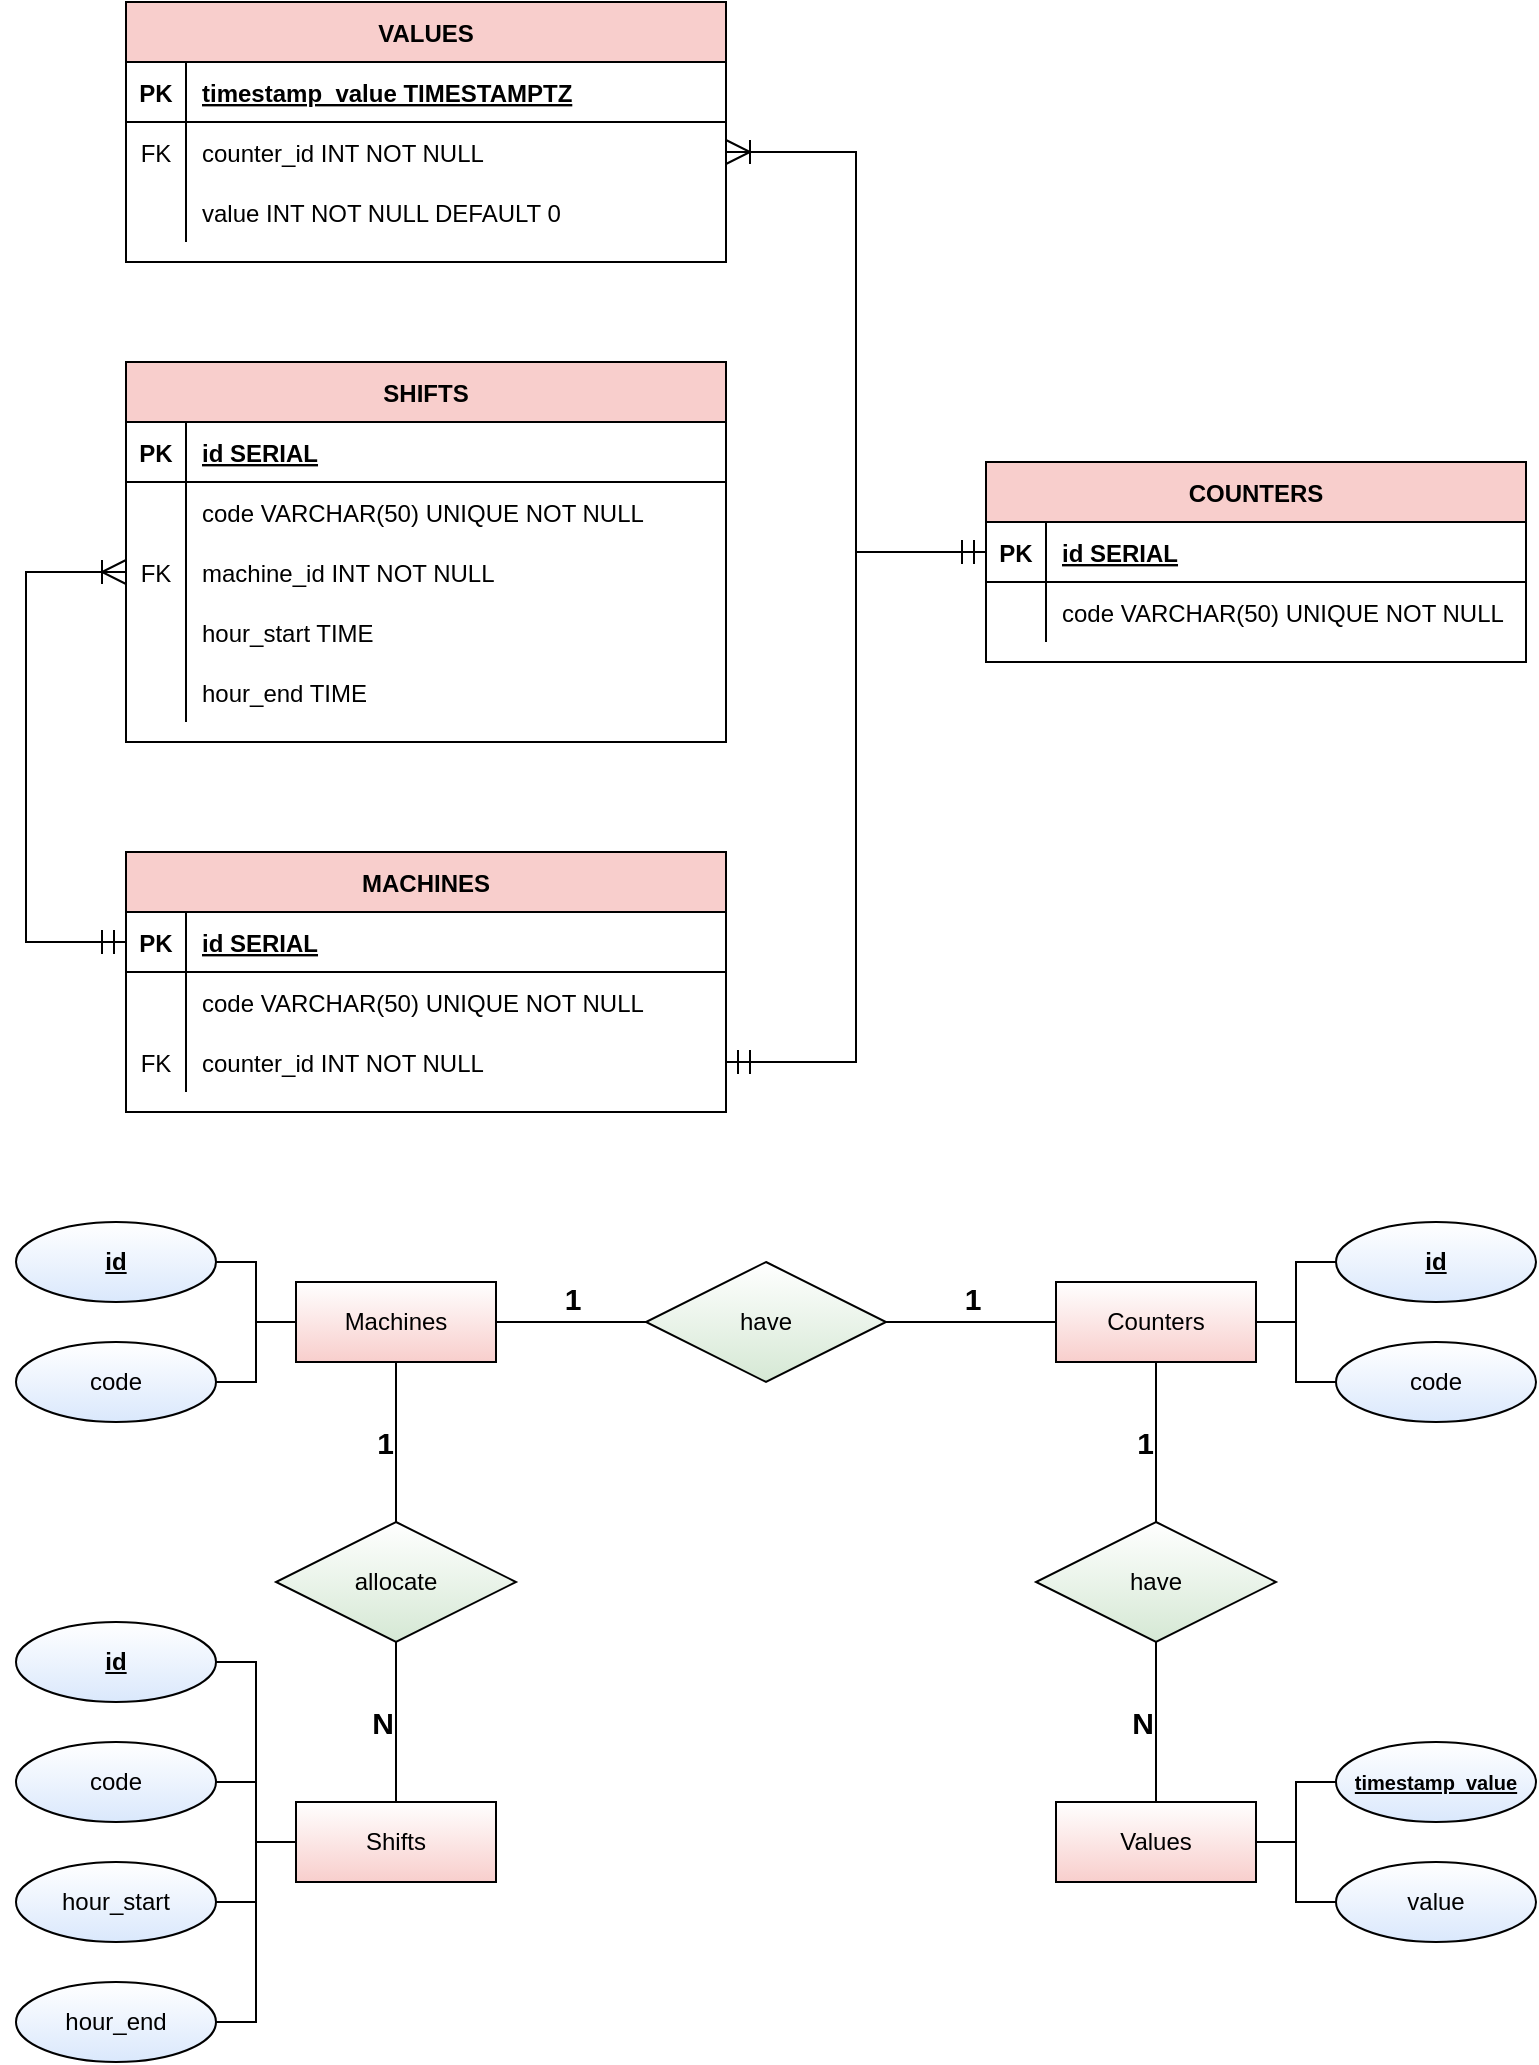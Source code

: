 <mxfile version="14.6.13" type="device"><diagram id="R2lEEEUBdFMjLlhIrx00" name="Page-1"><mxGraphModel dx="1185" dy="689" grid="1" gridSize="10" guides="1" tooltips="1" connect="1" arrows="1" fold="1" page="1" pageScale="1" pageWidth="850" pageHeight="1100" math="0" shadow="0" extFonts="Permanent Marker^https://fonts.googleapis.com/css?family=Permanent+Marker"><root><mxCell id="0"/><mxCell id="1" parent="0"/><mxCell id="C-vyLk0tnHw3VtMMgP7b-2" value="MACHINES" style="shape=table;startSize=30;container=1;collapsible=1;childLayout=tableLayout;fixedRows=1;rowLines=0;fontStyle=1;align=center;resizeLast=1;fillColor=#f8cecc;" parent="1" vertex="1"><mxGeometry x="100" y="465" width="300" height="130" as="geometry"/></mxCell><mxCell id="C-vyLk0tnHw3VtMMgP7b-3" value="" style="shape=partialRectangle;collapsible=0;dropTarget=0;pointerEvents=0;fillColor=none;points=[[0,0.5],[1,0.5]];portConstraint=eastwest;top=0;left=0;right=0;bottom=1;" parent="C-vyLk0tnHw3VtMMgP7b-2" vertex="1"><mxGeometry y="30" width="300" height="30" as="geometry"/></mxCell><mxCell id="C-vyLk0tnHw3VtMMgP7b-4" value="PK" style="shape=partialRectangle;overflow=hidden;connectable=0;fillColor=none;top=0;left=0;bottom=0;right=0;fontStyle=1;" parent="C-vyLk0tnHw3VtMMgP7b-3" vertex="1"><mxGeometry width="30" height="30" as="geometry"/></mxCell><mxCell id="C-vyLk0tnHw3VtMMgP7b-5" value="id SERIAL" style="shape=partialRectangle;overflow=hidden;connectable=0;fillColor=none;top=0;left=0;bottom=0;right=0;align=left;spacingLeft=6;fontStyle=5;" parent="C-vyLk0tnHw3VtMMgP7b-3" vertex="1"><mxGeometry x="30" width="270" height="30" as="geometry"/></mxCell><mxCell id="C-vyLk0tnHw3VtMMgP7b-6" value="" style="shape=partialRectangle;collapsible=0;dropTarget=0;pointerEvents=0;fillColor=none;points=[[0,0.5],[1,0.5]];portConstraint=eastwest;top=0;left=0;right=0;bottom=0;" parent="C-vyLk0tnHw3VtMMgP7b-2" vertex="1"><mxGeometry y="60" width="300" height="30" as="geometry"/></mxCell><mxCell id="C-vyLk0tnHw3VtMMgP7b-7" value="" style="shape=partialRectangle;overflow=hidden;connectable=0;fillColor=none;top=0;left=0;bottom=0;right=0;" parent="C-vyLk0tnHw3VtMMgP7b-6" vertex="1"><mxGeometry width="30" height="30" as="geometry"/></mxCell><mxCell id="C-vyLk0tnHw3VtMMgP7b-8" value="code VARCHAR(50) UNIQUE NOT NULL" style="shape=partialRectangle;overflow=hidden;connectable=0;fillColor=none;top=0;left=0;bottom=0;right=0;align=left;spacingLeft=6;" parent="C-vyLk0tnHw3VtMMgP7b-6" vertex="1"><mxGeometry x="30" width="270" height="30" as="geometry"/></mxCell><mxCell id="C-vyLk0tnHw3VtMMgP7b-9" value="" style="shape=partialRectangle;collapsible=0;dropTarget=0;pointerEvents=0;fillColor=none;points=[[0,0.5],[1,0.5]];portConstraint=eastwest;top=0;left=0;right=0;bottom=0;" parent="C-vyLk0tnHw3VtMMgP7b-2" vertex="1"><mxGeometry y="90" width="300" height="30" as="geometry"/></mxCell><mxCell id="C-vyLk0tnHw3VtMMgP7b-10" value="FK" style="shape=partialRectangle;overflow=hidden;connectable=0;fillColor=none;top=0;left=0;bottom=0;right=0;" parent="C-vyLk0tnHw3VtMMgP7b-9" vertex="1"><mxGeometry width="30" height="30" as="geometry"/></mxCell><mxCell id="C-vyLk0tnHw3VtMMgP7b-11" value="counter_id INT NOT NULL" style="shape=partialRectangle;overflow=hidden;connectable=0;fillColor=none;top=0;left=0;bottom=0;right=0;align=left;spacingLeft=6;" parent="C-vyLk0tnHw3VtMMgP7b-9" vertex="1"><mxGeometry x="30" width="270" height="30" as="geometry"/></mxCell><mxCell id="C-vyLk0tnHw3VtMMgP7b-13" value="VALUES" style="shape=table;startSize=30;container=1;collapsible=1;childLayout=tableLayout;fixedRows=1;rowLines=0;fontStyle=1;align=center;resizeLast=1;fillColor=#f8cecc;" parent="1" vertex="1"><mxGeometry x="100" y="40" width="300" height="130" as="geometry"/></mxCell><mxCell id="C-vyLk0tnHw3VtMMgP7b-14" value="" style="shape=partialRectangle;collapsible=0;dropTarget=0;pointerEvents=0;fillColor=none;points=[[0,0.5],[1,0.5]];portConstraint=eastwest;top=0;left=0;right=0;bottom=1;" parent="C-vyLk0tnHw3VtMMgP7b-13" vertex="1"><mxGeometry y="30" width="300" height="30" as="geometry"/></mxCell><mxCell id="C-vyLk0tnHw3VtMMgP7b-15" value="PK" style="shape=partialRectangle;overflow=hidden;connectable=0;fillColor=none;top=0;left=0;bottom=0;right=0;fontStyle=1;" parent="C-vyLk0tnHw3VtMMgP7b-14" vertex="1"><mxGeometry width="30" height="30" as="geometry"/></mxCell><mxCell id="C-vyLk0tnHw3VtMMgP7b-16" value="timestamp_value TIMESTAMPTZ" style="shape=partialRectangle;overflow=hidden;connectable=0;fillColor=none;top=0;left=0;bottom=0;right=0;align=left;spacingLeft=6;fontStyle=5;" parent="C-vyLk0tnHw3VtMMgP7b-14" vertex="1"><mxGeometry x="30" width="270" height="30" as="geometry"/></mxCell><mxCell id="C-vyLk0tnHw3VtMMgP7b-17" value="" style="shape=partialRectangle;collapsible=0;dropTarget=0;pointerEvents=0;fillColor=none;points=[[0,0.5],[1,0.5]];portConstraint=eastwest;top=0;left=0;right=0;bottom=0;" parent="C-vyLk0tnHw3VtMMgP7b-13" vertex="1"><mxGeometry y="60" width="300" height="30" as="geometry"/></mxCell><mxCell id="C-vyLk0tnHw3VtMMgP7b-18" value="FK" style="shape=partialRectangle;overflow=hidden;connectable=0;fillColor=none;top=0;left=0;bottom=0;right=0;" parent="C-vyLk0tnHw3VtMMgP7b-17" vertex="1"><mxGeometry width="30" height="30" as="geometry"/></mxCell><mxCell id="C-vyLk0tnHw3VtMMgP7b-19" value="counter_id INT NOT NULL" style="shape=partialRectangle;overflow=hidden;connectable=0;fillColor=none;top=0;left=0;bottom=0;right=0;align=left;spacingLeft=6;" parent="C-vyLk0tnHw3VtMMgP7b-17" vertex="1"><mxGeometry x="30" width="270" height="30" as="geometry"/></mxCell><mxCell id="C-vyLk0tnHw3VtMMgP7b-20" value="" style="shape=partialRectangle;collapsible=0;dropTarget=0;pointerEvents=0;fillColor=none;points=[[0,0.5],[1,0.5]];portConstraint=eastwest;top=0;left=0;right=0;bottom=0;" parent="C-vyLk0tnHw3VtMMgP7b-13" vertex="1"><mxGeometry y="90" width="300" height="30" as="geometry"/></mxCell><mxCell id="C-vyLk0tnHw3VtMMgP7b-21" value="" style="shape=partialRectangle;overflow=hidden;connectable=0;fillColor=none;top=0;left=0;bottom=0;right=0;" parent="C-vyLk0tnHw3VtMMgP7b-20" vertex="1"><mxGeometry width="30" height="30" as="geometry"/></mxCell><mxCell id="C-vyLk0tnHw3VtMMgP7b-22" value="value INT NOT NULL DEFAULT 0" style="shape=partialRectangle;overflow=hidden;connectable=0;fillColor=none;top=0;left=0;bottom=0;right=0;align=left;spacingLeft=6;" parent="C-vyLk0tnHw3VtMMgP7b-20" vertex="1"><mxGeometry x="30" width="270" height="30" as="geometry"/></mxCell><mxCell id="C-vyLk0tnHw3VtMMgP7b-23" value="COUNTERS" style="shape=table;startSize=30;container=1;collapsible=1;childLayout=tableLayout;fixedRows=1;rowLines=0;fontStyle=1;align=center;resizeLast=1;fillColor=#f8cecc;" parent="1" vertex="1"><mxGeometry x="530" y="270" width="270" height="100" as="geometry"/></mxCell><mxCell id="C-vyLk0tnHw3VtMMgP7b-24" value="" style="shape=partialRectangle;collapsible=0;dropTarget=0;pointerEvents=0;fillColor=none;points=[[0,0.5],[1,0.5]];portConstraint=eastwest;top=0;left=0;right=0;bottom=1;" parent="C-vyLk0tnHw3VtMMgP7b-23" vertex="1"><mxGeometry y="30" width="270" height="30" as="geometry"/></mxCell><mxCell id="C-vyLk0tnHw3VtMMgP7b-25" value="PK" style="shape=partialRectangle;overflow=hidden;connectable=0;fillColor=none;top=0;left=0;bottom=0;right=0;fontStyle=1;" parent="C-vyLk0tnHw3VtMMgP7b-24" vertex="1"><mxGeometry width="30" height="30" as="geometry"/></mxCell><mxCell id="C-vyLk0tnHw3VtMMgP7b-26" value="id SERIAL" style="shape=partialRectangle;overflow=hidden;connectable=0;fillColor=none;top=0;left=0;bottom=0;right=0;align=left;spacingLeft=6;fontStyle=5;" parent="C-vyLk0tnHw3VtMMgP7b-24" vertex="1"><mxGeometry x="30" width="240" height="30" as="geometry"/></mxCell><mxCell id="C-vyLk0tnHw3VtMMgP7b-27" value="" style="shape=partialRectangle;collapsible=0;dropTarget=0;pointerEvents=0;fillColor=none;points=[[0,0.5],[1,0.5]];portConstraint=eastwest;top=0;left=0;right=0;bottom=0;" parent="C-vyLk0tnHw3VtMMgP7b-23" vertex="1"><mxGeometry y="60" width="270" height="30" as="geometry"/></mxCell><mxCell id="C-vyLk0tnHw3VtMMgP7b-28" value="" style="shape=partialRectangle;overflow=hidden;connectable=0;fillColor=none;top=0;left=0;bottom=0;right=0;" parent="C-vyLk0tnHw3VtMMgP7b-27" vertex="1"><mxGeometry width="30" height="30" as="geometry"/></mxCell><mxCell id="C-vyLk0tnHw3VtMMgP7b-29" value="code VARCHAR(50) UNIQUE NOT NULL" style="shape=partialRectangle;overflow=hidden;connectable=0;fillColor=none;top=0;left=0;bottom=0;right=0;align=left;spacingLeft=6;" parent="C-vyLk0tnHw3VtMMgP7b-27" vertex="1"><mxGeometry x="30" width="240" height="30" as="geometry"/></mxCell><mxCell id="C4vbs3xLCG1NM9MiXhLr-3" value="SHIFTS" style="shape=table;startSize=30;container=1;collapsible=1;childLayout=tableLayout;fixedRows=1;rowLines=0;fontStyle=1;align=center;resizeLast=1;fillColor=#f8cecc;" parent="1" vertex="1"><mxGeometry x="100" y="220" width="300" height="190" as="geometry"/></mxCell><mxCell id="C4vbs3xLCG1NM9MiXhLr-4" value="" style="shape=partialRectangle;collapsible=0;dropTarget=0;pointerEvents=0;fillColor=none;points=[[0,0.5],[1,0.5]];portConstraint=eastwest;top=0;left=0;right=0;bottom=1;" parent="C4vbs3xLCG1NM9MiXhLr-3" vertex="1"><mxGeometry y="30" width="300" height="30" as="geometry"/></mxCell><mxCell id="C4vbs3xLCG1NM9MiXhLr-5" value="PK" style="shape=partialRectangle;overflow=hidden;connectable=0;fillColor=none;top=0;left=0;bottom=0;right=0;fontStyle=1;" parent="C4vbs3xLCG1NM9MiXhLr-4" vertex="1"><mxGeometry width="30" height="30" as="geometry"/></mxCell><mxCell id="C4vbs3xLCG1NM9MiXhLr-6" value="id SERIAL" style="shape=partialRectangle;overflow=hidden;connectable=0;fillColor=none;top=0;left=0;bottom=0;right=0;align=left;spacingLeft=6;fontStyle=5;" parent="C4vbs3xLCG1NM9MiXhLr-4" vertex="1"><mxGeometry x="30" width="270" height="30" as="geometry"/></mxCell><mxCell id="C4vbs3xLCG1NM9MiXhLr-7" value="" style="shape=partialRectangle;collapsible=0;dropTarget=0;pointerEvents=0;fillColor=none;points=[[0,0.5],[1,0.5]];portConstraint=eastwest;top=0;left=0;right=0;bottom=0;" parent="C4vbs3xLCG1NM9MiXhLr-3" vertex="1"><mxGeometry y="60" width="300" height="30" as="geometry"/></mxCell><mxCell id="C4vbs3xLCG1NM9MiXhLr-8" value="" style="shape=partialRectangle;overflow=hidden;connectable=0;fillColor=none;top=0;left=0;bottom=0;right=0;" parent="C4vbs3xLCG1NM9MiXhLr-7" vertex="1"><mxGeometry width="30" height="30" as="geometry"/></mxCell><mxCell id="C4vbs3xLCG1NM9MiXhLr-9" value="code VARCHAR(50) UNIQUE NOT NULL" style="shape=partialRectangle;overflow=hidden;connectable=0;fillColor=none;top=0;left=0;bottom=0;right=0;align=left;spacingLeft=6;" parent="C4vbs3xLCG1NM9MiXhLr-7" vertex="1"><mxGeometry x="30" width="270" height="30" as="geometry"/></mxCell><mxCell id="C4vbs3xLCG1NM9MiXhLr-10" value="" style="shape=partialRectangle;collapsible=0;dropTarget=0;pointerEvents=0;fillColor=none;points=[[0,0.5],[1,0.5]];portConstraint=eastwest;top=0;left=0;right=0;bottom=0;" parent="C4vbs3xLCG1NM9MiXhLr-3" vertex="1"><mxGeometry y="90" width="300" height="30" as="geometry"/></mxCell><mxCell id="C4vbs3xLCG1NM9MiXhLr-11" value="FK" style="shape=partialRectangle;overflow=hidden;connectable=0;fillColor=none;top=0;left=0;bottom=0;right=0;" parent="C4vbs3xLCG1NM9MiXhLr-10" vertex="1"><mxGeometry width="30" height="30" as="geometry"/></mxCell><mxCell id="C4vbs3xLCG1NM9MiXhLr-12" value="machine_id INT NOT NULL" style="shape=partialRectangle;overflow=hidden;connectable=0;fillColor=none;top=0;left=0;bottom=0;right=0;align=left;spacingLeft=6;" parent="C4vbs3xLCG1NM9MiXhLr-10" vertex="1"><mxGeometry x="30" width="270" height="30" as="geometry"/></mxCell><mxCell id="C4vbs3xLCG1NM9MiXhLr-19" value="" style="shape=partialRectangle;collapsible=0;dropTarget=0;pointerEvents=0;fillColor=none;points=[[0,0.5],[1,0.5]];portConstraint=eastwest;top=0;left=0;right=0;bottom=0;" parent="C4vbs3xLCG1NM9MiXhLr-3" vertex="1"><mxGeometry y="120" width="300" height="30" as="geometry"/></mxCell><mxCell id="C4vbs3xLCG1NM9MiXhLr-20" value="" style="shape=partialRectangle;overflow=hidden;connectable=0;fillColor=none;top=0;left=0;bottom=0;right=0;" parent="C4vbs3xLCG1NM9MiXhLr-19" vertex="1"><mxGeometry width="30" height="30" as="geometry"/></mxCell><mxCell id="C4vbs3xLCG1NM9MiXhLr-21" value="hour_start TIME" style="shape=partialRectangle;overflow=hidden;connectable=0;fillColor=none;top=0;left=0;bottom=0;right=0;align=left;spacingLeft=6;" parent="C4vbs3xLCG1NM9MiXhLr-19" vertex="1"><mxGeometry x="30" width="270" height="30" as="geometry"/></mxCell><mxCell id="C4vbs3xLCG1NM9MiXhLr-22" value="" style="shape=partialRectangle;collapsible=0;dropTarget=0;pointerEvents=0;fillColor=none;points=[[0,0.5],[1,0.5]];portConstraint=eastwest;top=0;left=0;right=0;bottom=0;" parent="C4vbs3xLCG1NM9MiXhLr-3" vertex="1"><mxGeometry y="150" width="300" height="30" as="geometry"/></mxCell><mxCell id="C4vbs3xLCG1NM9MiXhLr-23" value="" style="shape=partialRectangle;overflow=hidden;connectable=0;fillColor=none;top=0;left=0;bottom=0;right=0;" parent="C4vbs3xLCG1NM9MiXhLr-22" vertex="1"><mxGeometry width="30" height="30" as="geometry"/></mxCell><mxCell id="C4vbs3xLCG1NM9MiXhLr-24" value="hour_end TIME" style="shape=partialRectangle;overflow=hidden;connectable=0;fillColor=none;top=0;left=0;bottom=0;right=0;align=left;spacingLeft=6;" parent="C4vbs3xLCG1NM9MiXhLr-22" vertex="1"><mxGeometry x="30" width="270" height="30" as="geometry"/></mxCell><mxCell id="C4vbs3xLCG1NM9MiXhLr-27" style="edgeStyle=orthogonalEdgeStyle;rounded=0;orthogonalLoop=1;jettySize=auto;html=1;entryX=0;entryY=0.5;entryDx=0;entryDy=0;startArrow=ERmandOne;startFill=0;endArrow=ERoneToMany;endFill=0;exitX=0;exitY=0.5;exitDx=0;exitDy=0;endSize=10;startSize=10;" parent="1" source="C-vyLk0tnHw3VtMMgP7b-3" target="C4vbs3xLCG1NM9MiXhLr-10" edge="1"><mxGeometry relative="1" as="geometry"><mxPoint x="365" y="320" as="sourcePoint"/><Array as="points"><mxPoint x="50" y="510"/><mxPoint x="50" y="325"/></Array></mxGeometry></mxCell><mxCell id="C4vbs3xLCG1NM9MiXhLr-45" value="1" style="edgeStyle=orthogonalEdgeStyle;rounded=0;orthogonalLoop=1;jettySize=auto;html=1;entryX=0;entryY=0.5;entryDx=0;entryDy=0;startArrow=none;startFill=0;endArrow=none;endFill=0;labelPosition=center;verticalLabelPosition=top;align=center;verticalAlign=bottom;fontStyle=1;fontSize=15;" parent="1" source="C4vbs3xLCG1NM9MiXhLr-31" target="C4vbs3xLCG1NM9MiXhLr-44" edge="1"><mxGeometry relative="1" as="geometry"/></mxCell><mxCell id="C4vbs3xLCG1NM9MiXhLr-61" value="1" style="edgeStyle=orthogonalEdgeStyle;rounded=0;orthogonalLoop=1;jettySize=auto;html=1;entryX=0.5;entryY=0;entryDx=0;entryDy=0;startArrow=none;startFill=0;endArrow=none;endFill=0;labelBorderColor=none;labelPosition=left;verticalLabelPosition=middle;align=right;verticalAlign=middle;fontStyle=1;fontSize=15;" parent="1" source="C4vbs3xLCG1NM9MiXhLr-31" target="C4vbs3xLCG1NM9MiXhLr-60" edge="1"><mxGeometry relative="1" as="geometry"/></mxCell><mxCell id="C4vbs3xLCG1NM9MiXhLr-31" value="Machines" style="whiteSpace=wrap;html=1;align=center;gradientDirection=north;fillColor=#f8cecc;gradientColor=#ffffff;" parent="1" vertex="1"><mxGeometry x="185" y="680" width="100" height="40" as="geometry"/></mxCell><mxCell id="C4vbs3xLCG1NM9MiXhLr-58" style="edgeStyle=orthogonalEdgeStyle;rounded=0;orthogonalLoop=1;jettySize=auto;html=1;entryX=0;entryY=0.5;entryDx=0;entryDy=0;startArrow=none;startFill=0;endArrow=none;endFill=0;" parent="1" source="C4vbs3xLCG1NM9MiXhLr-32" target="C4vbs3xLCG1NM9MiXhLr-31" edge="1"><mxGeometry relative="1" as="geometry"/></mxCell><mxCell id="C4vbs3xLCG1NM9MiXhLr-32" value="id" style="ellipse;whiteSpace=wrap;html=1;align=center;fontStyle=5;fillColor=#dae8fc;gradientColor=#ffffff;gradientDirection=north;" parent="1" vertex="1"><mxGeometry x="45" y="650" width="100" height="40" as="geometry"/></mxCell><mxCell id="C4vbs3xLCG1NM9MiXhLr-59" style="edgeStyle=orthogonalEdgeStyle;rounded=0;orthogonalLoop=1;jettySize=auto;html=1;startArrow=none;startFill=0;endArrow=none;endFill=0;" parent="1" source="C4vbs3xLCG1NM9MiXhLr-36" target="C4vbs3xLCG1NM9MiXhLr-31" edge="1"><mxGeometry relative="1" as="geometry"/></mxCell><mxCell id="C4vbs3xLCG1NM9MiXhLr-36" value="code" style="ellipse;whiteSpace=wrap;html=1;align=center;fillColor=#dae8fc;gradientColor=#ffffff;gradientDirection=north;" parent="1" vertex="1"><mxGeometry x="45" y="710" width="100" height="40" as="geometry"/></mxCell><mxCell id="C4vbs3xLCG1NM9MiXhLr-44" value="have" style="shape=rhombus;perimeter=rhombusPerimeter;whiteSpace=wrap;html=1;align=center;fillColor=#d5e8d4;gradientDirection=north;gradientColor=#ffffff;" parent="1" vertex="1"><mxGeometry x="360" y="670" width="120" height="60" as="geometry"/></mxCell><mxCell id="C4vbs3xLCG1NM9MiXhLr-48" value="1" style="edgeStyle=orthogonalEdgeStyle;rounded=0;orthogonalLoop=1;jettySize=auto;html=1;startArrow=none;startFill=0;endArrow=none;endFill=0;entryX=0.5;entryY=0;entryDx=0;entryDy=0;labelPosition=left;verticalLabelPosition=middle;align=right;verticalAlign=middle;fontStyle=1;fontSize=15;" parent="1" source="C4vbs3xLCG1NM9MiXhLr-46" target="C4vbs3xLCG1NM9MiXhLr-47" edge="1"><mxGeometry relative="1" as="geometry"><mxPoint x="635" y="770" as="targetPoint"/></mxGeometry></mxCell><mxCell id="C4vbs3xLCG1NM9MiXhLr-57" value="1" style="edgeStyle=orthogonalEdgeStyle;rounded=0;orthogonalLoop=1;jettySize=auto;html=1;entryX=1;entryY=0.5;entryDx=0;entryDy=0;startArrow=none;startFill=0;endArrow=none;endFill=0;labelPosition=center;verticalLabelPosition=top;align=center;verticalAlign=bottom;fontStyle=1;fontSize=15;" parent="1" source="C4vbs3xLCG1NM9MiXhLr-46" target="C4vbs3xLCG1NM9MiXhLr-44" edge="1"><mxGeometry relative="1" as="geometry"><mxPoint x="505" y="700" as="targetPoint"/></mxGeometry></mxCell><mxCell id="vZtJBkFs2unWAnRv_fNZ-3" style="edgeStyle=orthogonalEdgeStyle;rounded=0;orthogonalLoop=1;jettySize=auto;html=1;entryX=0;entryY=0.5;entryDx=0;entryDy=0;endArrow=none;endFill=0;" edge="1" parent="1" source="C4vbs3xLCG1NM9MiXhLr-46" target="vZtJBkFs2unWAnRv_fNZ-1"><mxGeometry relative="1" as="geometry"/></mxCell><mxCell id="vZtJBkFs2unWAnRv_fNZ-4" style="edgeStyle=orthogonalEdgeStyle;rounded=0;orthogonalLoop=1;jettySize=auto;html=1;endArrow=none;endFill=0;" edge="1" parent="1" source="C4vbs3xLCG1NM9MiXhLr-46" target="vZtJBkFs2unWAnRv_fNZ-2"><mxGeometry relative="1" as="geometry"/></mxCell><mxCell id="C4vbs3xLCG1NM9MiXhLr-46" value="Counters" style="whiteSpace=wrap;html=1;align=center;gradientDirection=north;fillColor=#f8cecc;gradientColor=#ffffff;" parent="1" vertex="1"><mxGeometry x="565" y="680" width="100" height="40" as="geometry"/></mxCell><mxCell id="C4vbs3xLCG1NM9MiXhLr-50" value="N" style="edgeStyle=orthogonalEdgeStyle;rounded=0;orthogonalLoop=1;jettySize=auto;html=1;entryX=0.5;entryY=0;entryDx=0;entryDy=0;startArrow=none;startFill=0;endArrow=none;endFill=0;labelPosition=left;verticalLabelPosition=middle;align=right;verticalAlign=middle;fontStyle=1;fontSize=15;" parent="1" source="C4vbs3xLCG1NM9MiXhLr-47" target="C4vbs3xLCG1NM9MiXhLr-49" edge="1"><mxGeometry relative="1" as="geometry"/></mxCell><mxCell id="C4vbs3xLCG1NM9MiXhLr-47" value="have" style="shape=rhombus;perimeter=rhombusPerimeter;whiteSpace=wrap;html=1;align=center;fillColor=#d5e8d4;gradientDirection=north;gradientColor=#ffffff;" parent="1" vertex="1"><mxGeometry x="555" y="800" width="120" height="60" as="geometry"/></mxCell><mxCell id="vZtJBkFs2unWAnRv_fNZ-5" style="edgeStyle=orthogonalEdgeStyle;rounded=0;orthogonalLoop=1;jettySize=auto;html=1;fontSize=10;endArrow=none;endFill=0;" edge="1" parent="1" source="C4vbs3xLCG1NM9MiXhLr-49" target="C4vbs3xLCG1NM9MiXhLr-54"><mxGeometry relative="1" as="geometry"/></mxCell><mxCell id="vZtJBkFs2unWAnRv_fNZ-6" style="edgeStyle=orthogonalEdgeStyle;rounded=0;orthogonalLoop=1;jettySize=auto;html=1;entryX=0;entryY=0.5;entryDx=0;entryDy=0;fontSize=10;endArrow=none;endFill=0;" edge="1" parent="1" source="C4vbs3xLCG1NM9MiXhLr-49" target="C4vbs3xLCG1NM9MiXhLr-52"><mxGeometry relative="1" as="geometry"/></mxCell><mxCell id="C4vbs3xLCG1NM9MiXhLr-49" value="Values" style="whiteSpace=wrap;html=1;align=center;gradientDirection=north;fillColor=#f8cecc;gradientColor=#ffffff;" parent="1" vertex="1"><mxGeometry x="565" y="940" width="100" height="40" as="geometry"/></mxCell><mxCell id="C4vbs3xLCG1NM9MiXhLr-52" value="value" style="ellipse;whiteSpace=wrap;html=1;align=center;fillColor=#dae8fc;gradientColor=#ffffff;gradientDirection=north;" parent="1" vertex="1"><mxGeometry x="705" y="970" width="100" height="40" as="geometry"/></mxCell><mxCell id="C4vbs3xLCG1NM9MiXhLr-54" value="&lt;b style=&quot;font-size: 10px;&quot;&gt;timestamp_value&lt;/b&gt;" style="ellipse;whiteSpace=wrap;html=1;align=center;fontStyle=4;fillColor=#dae8fc;gradientColor=#ffffff;gradientDirection=north;fontSize=10;" parent="1" vertex="1"><mxGeometry x="705" y="910" width="100" height="40" as="geometry"/></mxCell><mxCell id="C4vbs3xLCG1NM9MiXhLr-63" value="N" style="edgeStyle=orthogonalEdgeStyle;rounded=0;orthogonalLoop=1;jettySize=auto;html=1;entryX=0.5;entryY=0;entryDx=0;entryDy=0;startArrow=none;startFill=0;endArrow=none;endFill=0;labelPosition=left;verticalLabelPosition=middle;align=right;verticalAlign=middle;fontStyle=1;fontSize=15;" parent="1" source="C4vbs3xLCG1NM9MiXhLr-60" target="C4vbs3xLCG1NM9MiXhLr-62" edge="1"><mxGeometry relative="1" as="geometry"/></mxCell><mxCell id="C4vbs3xLCG1NM9MiXhLr-60" value="allocate" style="shape=rhombus;perimeter=rhombusPerimeter;whiteSpace=wrap;html=1;align=center;fillColor=#d5e8d4;gradientDirection=north;gradientColor=#ffffff;" parent="1" vertex="1"><mxGeometry x="175" y="800" width="120" height="60" as="geometry"/></mxCell><mxCell id="C4vbs3xLCG1NM9MiXhLr-62" value="Shifts" style="whiteSpace=wrap;html=1;align=center;gradientDirection=north;fillColor=#f8cecc;gradientColor=#ffffff;" parent="1" vertex="1"><mxGeometry x="185" y="940" width="100" height="40" as="geometry"/></mxCell><mxCell id="C4vbs3xLCG1NM9MiXhLr-69" style="edgeStyle=orthogonalEdgeStyle;rounded=0;orthogonalLoop=1;jettySize=auto;html=1;entryX=0;entryY=0.5;entryDx=0;entryDy=0;startArrow=none;startFill=0;endArrow=none;endFill=0;" parent="1" source="C4vbs3xLCG1NM9MiXhLr-64" target="C4vbs3xLCG1NM9MiXhLr-62" edge="1"><mxGeometry relative="1" as="geometry"/></mxCell><mxCell id="C4vbs3xLCG1NM9MiXhLr-64" value="code" style="ellipse;whiteSpace=wrap;html=1;align=center;fillColor=#dae8fc;gradientColor=#ffffff;gradientDirection=north;" parent="1" vertex="1"><mxGeometry x="45" y="910" width="100" height="40" as="geometry"/></mxCell><mxCell id="C4vbs3xLCG1NM9MiXhLr-68" style="edgeStyle=orthogonalEdgeStyle;rounded=0;orthogonalLoop=1;jettySize=auto;html=1;entryX=0;entryY=0.5;entryDx=0;entryDy=0;startArrow=none;startFill=0;endArrow=none;endFill=0;" parent="1" source="C4vbs3xLCG1NM9MiXhLr-65" target="C4vbs3xLCG1NM9MiXhLr-62" edge="1"><mxGeometry relative="1" as="geometry"/></mxCell><mxCell id="C4vbs3xLCG1NM9MiXhLr-65" value="&lt;b&gt;id&lt;/b&gt;" style="ellipse;whiteSpace=wrap;html=1;align=center;fontStyle=4;fillColor=#dae8fc;gradientColor=#ffffff;gradientDirection=north;" parent="1" vertex="1"><mxGeometry x="45" y="850" width="100" height="40" as="geometry"/></mxCell><mxCell id="C4vbs3xLCG1NM9MiXhLr-70" style="edgeStyle=orthogonalEdgeStyle;rounded=0;orthogonalLoop=1;jettySize=auto;html=1;entryX=0;entryY=0.5;entryDx=0;entryDy=0;startArrow=none;startFill=0;endArrow=none;endFill=0;" parent="1" source="C4vbs3xLCG1NM9MiXhLr-66" target="C4vbs3xLCG1NM9MiXhLr-62" edge="1"><mxGeometry relative="1" as="geometry"/></mxCell><mxCell id="C4vbs3xLCG1NM9MiXhLr-66" value="hour_start" style="ellipse;whiteSpace=wrap;html=1;align=center;fillColor=#dae8fc;gradientColor=#ffffff;gradientDirection=north;" parent="1" vertex="1"><mxGeometry x="45" y="970" width="100" height="40" as="geometry"/></mxCell><mxCell id="C4vbs3xLCG1NM9MiXhLr-71" style="edgeStyle=orthogonalEdgeStyle;rounded=0;orthogonalLoop=1;jettySize=auto;html=1;entryX=0;entryY=0.5;entryDx=0;entryDy=0;startArrow=none;startFill=0;endArrow=none;endFill=0;" parent="1" source="C4vbs3xLCG1NM9MiXhLr-67" target="C4vbs3xLCG1NM9MiXhLr-62" edge="1"><mxGeometry relative="1" as="geometry"/></mxCell><mxCell id="C4vbs3xLCG1NM9MiXhLr-67" value="hour_end" style="ellipse;whiteSpace=wrap;html=1;align=center;fillColor=#dae8fc;gradientColor=#ffffff;gradientDirection=north;" parent="1" vertex="1"><mxGeometry x="45" y="1030" width="100" height="40" as="geometry"/></mxCell><mxCell id="C4vbs3xLCG1NM9MiXhLr-73" style="edgeStyle=orthogonalEdgeStyle;rounded=0;orthogonalLoop=1;jettySize=auto;html=1;entryX=1;entryY=0.5;entryDx=0;entryDy=0;fontSize=9;startArrow=ERmandOne;startFill=0;endArrow=ERoneToMany;endFill=0;startSize=10;endSize=10;" parent="1" source="C-vyLk0tnHw3VtMMgP7b-24" target="C-vyLk0tnHw3VtMMgP7b-17" edge="1"><mxGeometry relative="1" as="geometry"/></mxCell><mxCell id="C4vbs3xLCG1NM9MiXhLr-74" style="edgeStyle=orthogonalEdgeStyle;rounded=0;orthogonalLoop=1;jettySize=auto;html=1;entryX=1;entryY=0.5;entryDx=0;entryDy=0;fontSize=9;startArrow=ERmandOne;startFill=0;endArrow=ERmandOne;endFill=0;endSize=10;startSize=10;" parent="1" source="C-vyLk0tnHw3VtMMgP7b-24" target="C-vyLk0tnHw3VtMMgP7b-9" edge="1"><mxGeometry relative="1" as="geometry"/></mxCell><mxCell id="vZtJBkFs2unWAnRv_fNZ-1" value="id" style="ellipse;whiteSpace=wrap;html=1;align=center;fontStyle=5;fillColor=#dae8fc;gradientColor=#ffffff;gradientDirection=north;" vertex="1" parent="1"><mxGeometry x="705" y="650" width="100" height="40" as="geometry"/></mxCell><mxCell id="vZtJBkFs2unWAnRv_fNZ-2" value="code" style="ellipse;whiteSpace=wrap;html=1;align=center;fillColor=#dae8fc;gradientColor=#ffffff;gradientDirection=north;" vertex="1" parent="1"><mxGeometry x="705" y="710" width="100" height="40" as="geometry"/></mxCell></root></mxGraphModel></diagram></mxfile>